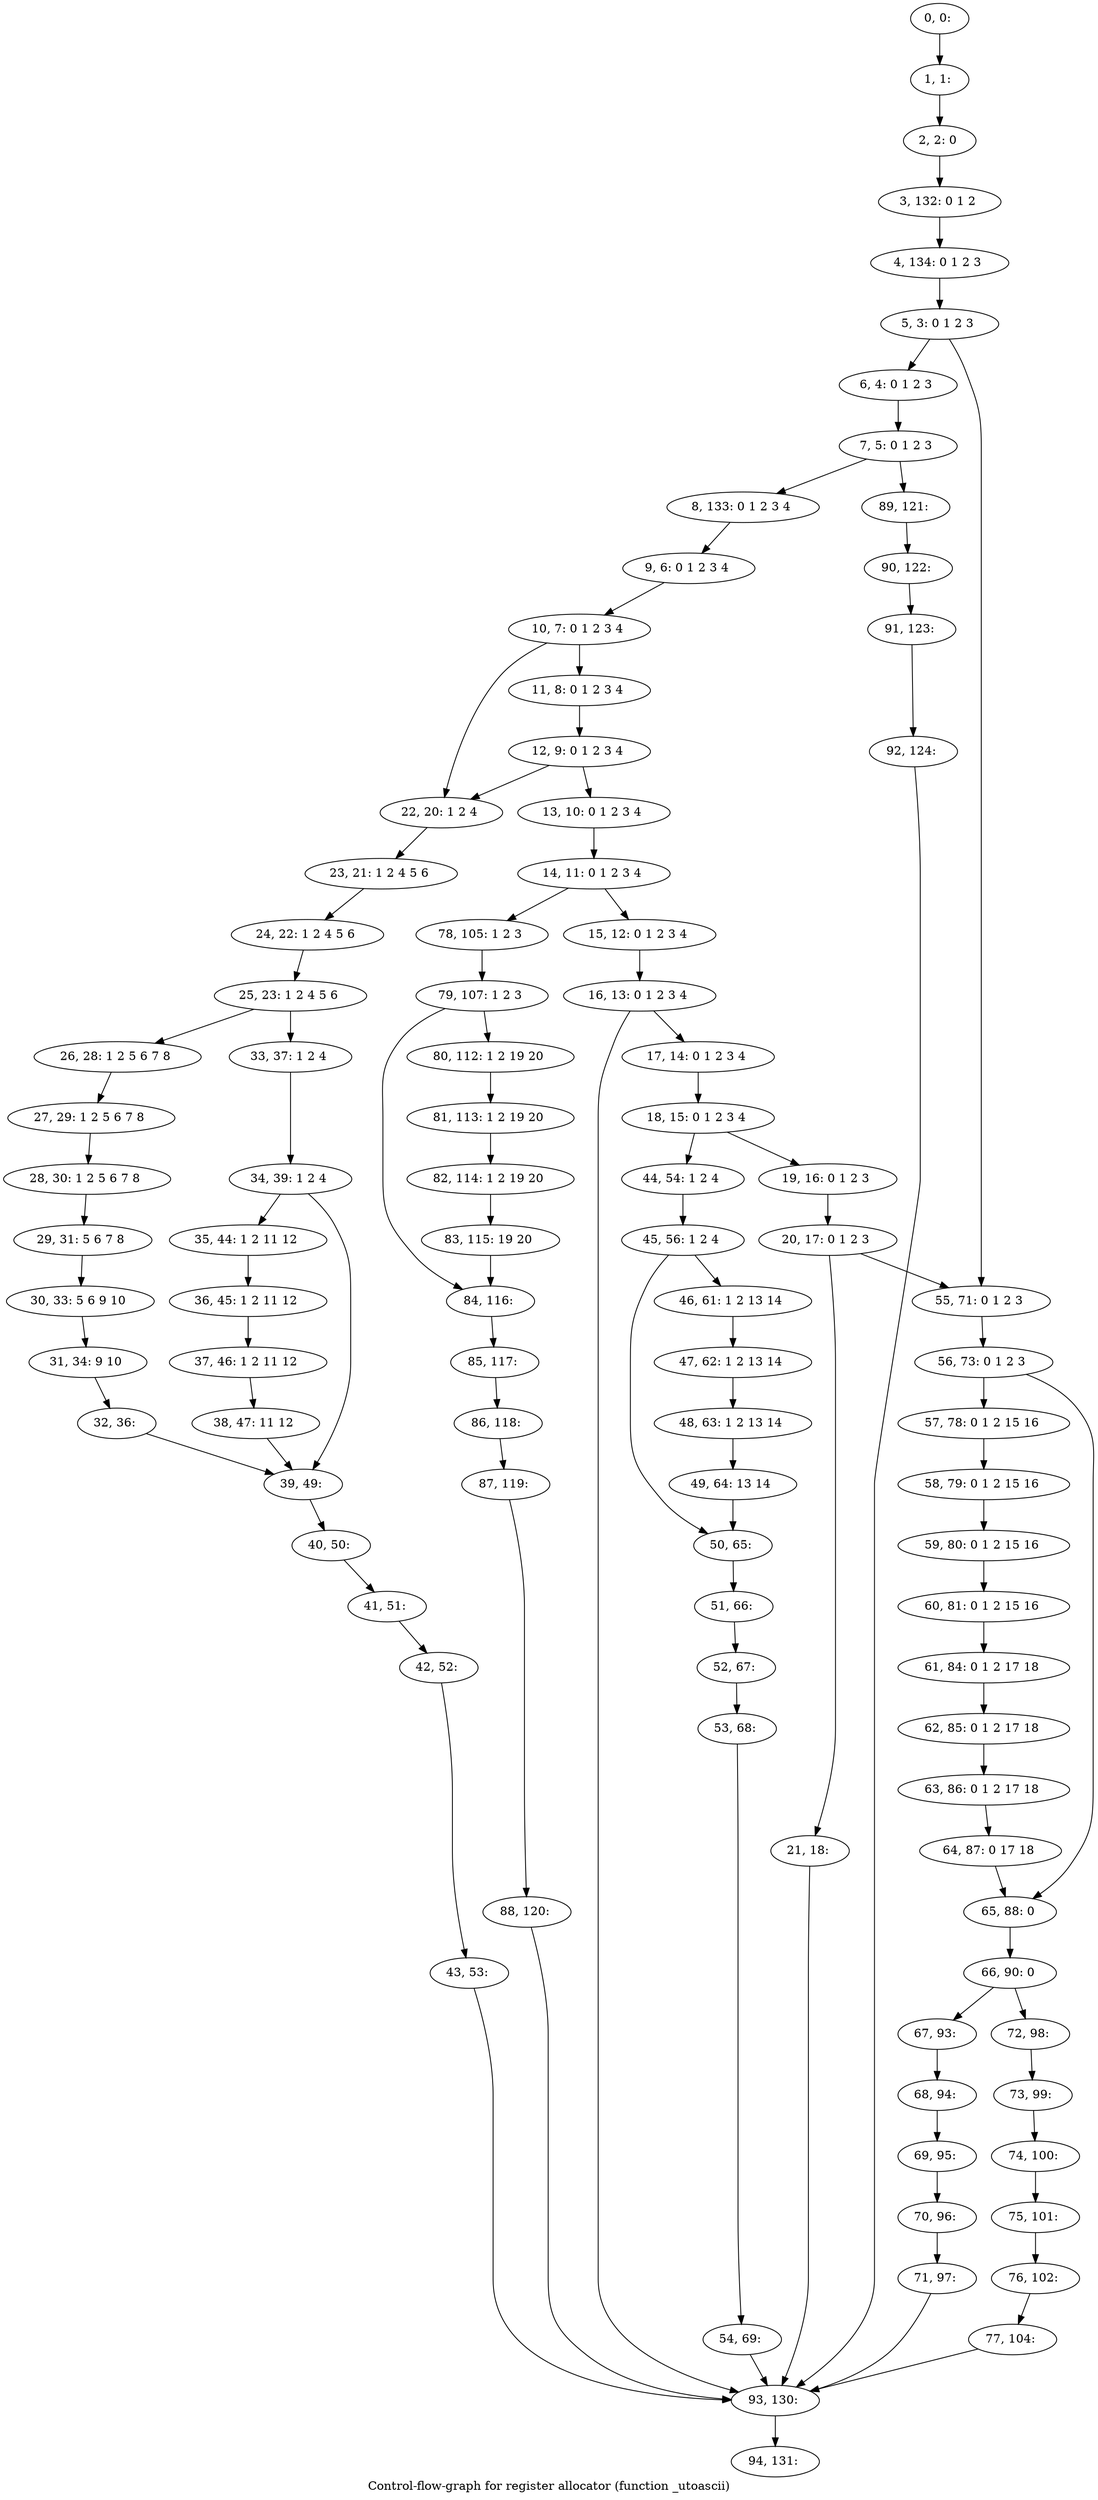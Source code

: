 digraph G {
graph [label="Control-flow-graph for register allocator (function _utoascii)"]
0[label="0, 0: "];
1[label="1, 1: "];
2[label="2, 2: 0 "];
3[label="3, 132: 0 1 2 "];
4[label="4, 134: 0 1 2 3 "];
5[label="5, 3: 0 1 2 3 "];
6[label="6, 4: 0 1 2 3 "];
7[label="7, 5: 0 1 2 3 "];
8[label="8, 133: 0 1 2 3 4 "];
9[label="9, 6: 0 1 2 3 4 "];
10[label="10, 7: 0 1 2 3 4 "];
11[label="11, 8: 0 1 2 3 4 "];
12[label="12, 9: 0 1 2 3 4 "];
13[label="13, 10: 0 1 2 3 4 "];
14[label="14, 11: 0 1 2 3 4 "];
15[label="15, 12: 0 1 2 3 4 "];
16[label="16, 13: 0 1 2 3 4 "];
17[label="17, 14: 0 1 2 3 4 "];
18[label="18, 15: 0 1 2 3 4 "];
19[label="19, 16: 0 1 2 3 "];
20[label="20, 17: 0 1 2 3 "];
21[label="21, 18: "];
22[label="22, 20: 1 2 4 "];
23[label="23, 21: 1 2 4 5 6 "];
24[label="24, 22: 1 2 4 5 6 "];
25[label="25, 23: 1 2 4 5 6 "];
26[label="26, 28: 1 2 5 6 7 8 "];
27[label="27, 29: 1 2 5 6 7 8 "];
28[label="28, 30: 1 2 5 6 7 8 "];
29[label="29, 31: 5 6 7 8 "];
30[label="30, 33: 5 6 9 10 "];
31[label="31, 34: 9 10 "];
32[label="32, 36: "];
33[label="33, 37: 1 2 4 "];
34[label="34, 39: 1 2 4 "];
35[label="35, 44: 1 2 11 12 "];
36[label="36, 45: 1 2 11 12 "];
37[label="37, 46: 1 2 11 12 "];
38[label="38, 47: 11 12 "];
39[label="39, 49: "];
40[label="40, 50: "];
41[label="41, 51: "];
42[label="42, 52: "];
43[label="43, 53: "];
44[label="44, 54: 1 2 4 "];
45[label="45, 56: 1 2 4 "];
46[label="46, 61: 1 2 13 14 "];
47[label="47, 62: 1 2 13 14 "];
48[label="48, 63: 1 2 13 14 "];
49[label="49, 64: 13 14 "];
50[label="50, 65: "];
51[label="51, 66: "];
52[label="52, 67: "];
53[label="53, 68: "];
54[label="54, 69: "];
55[label="55, 71: 0 1 2 3 "];
56[label="56, 73: 0 1 2 3 "];
57[label="57, 78: 0 1 2 15 16 "];
58[label="58, 79: 0 1 2 15 16 "];
59[label="59, 80: 0 1 2 15 16 "];
60[label="60, 81: 0 1 2 15 16 "];
61[label="61, 84: 0 1 2 17 18 "];
62[label="62, 85: 0 1 2 17 18 "];
63[label="63, 86: 0 1 2 17 18 "];
64[label="64, 87: 0 17 18 "];
65[label="65, 88: 0 "];
66[label="66, 90: 0 "];
67[label="67, 93: "];
68[label="68, 94: "];
69[label="69, 95: "];
70[label="70, 96: "];
71[label="71, 97: "];
72[label="72, 98: "];
73[label="73, 99: "];
74[label="74, 100: "];
75[label="75, 101: "];
76[label="76, 102: "];
77[label="77, 104: "];
78[label="78, 105: 1 2 3 "];
79[label="79, 107: 1 2 3 "];
80[label="80, 112: 1 2 19 20 "];
81[label="81, 113: 1 2 19 20 "];
82[label="82, 114: 1 2 19 20 "];
83[label="83, 115: 19 20 "];
84[label="84, 116: "];
85[label="85, 117: "];
86[label="86, 118: "];
87[label="87, 119: "];
88[label="88, 120: "];
89[label="89, 121: "];
90[label="90, 122: "];
91[label="91, 123: "];
92[label="92, 124: "];
93[label="93, 130: "];
94[label="94, 131: "];
0->1 ;
1->2 ;
2->3 ;
3->4 ;
4->5 ;
5->6 ;
5->55 ;
6->7 ;
7->8 ;
7->89 ;
8->9 ;
9->10 ;
10->11 ;
10->22 ;
11->12 ;
12->13 ;
12->22 ;
13->14 ;
14->15 ;
14->78 ;
15->16 ;
16->17 ;
16->93 ;
17->18 ;
18->19 ;
18->44 ;
19->20 ;
20->21 ;
20->55 ;
21->93 ;
22->23 ;
23->24 ;
24->25 ;
25->26 ;
25->33 ;
26->27 ;
27->28 ;
28->29 ;
29->30 ;
30->31 ;
31->32 ;
32->39 ;
33->34 ;
34->35 ;
34->39 ;
35->36 ;
36->37 ;
37->38 ;
38->39 ;
39->40 ;
40->41 ;
41->42 ;
42->43 ;
43->93 ;
44->45 ;
45->46 ;
45->50 ;
46->47 ;
47->48 ;
48->49 ;
49->50 ;
50->51 ;
51->52 ;
52->53 ;
53->54 ;
54->93 ;
55->56 ;
56->57 ;
56->65 ;
57->58 ;
58->59 ;
59->60 ;
60->61 ;
61->62 ;
62->63 ;
63->64 ;
64->65 ;
65->66 ;
66->67 ;
66->72 ;
67->68 ;
68->69 ;
69->70 ;
70->71 ;
71->93 ;
72->73 ;
73->74 ;
74->75 ;
75->76 ;
76->77 ;
77->93 ;
78->79 ;
79->80 ;
79->84 ;
80->81 ;
81->82 ;
82->83 ;
83->84 ;
84->85 ;
85->86 ;
86->87 ;
87->88 ;
88->93 ;
89->90 ;
90->91 ;
91->92 ;
92->93 ;
93->94 ;
}
